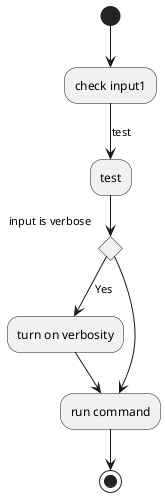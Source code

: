 @startuml
(*)  --> "check input1"
-->[test]test
if "input is verbose" then
--> [Yes] "turn on verbosity"
--> "run command"
else
--> "run command"
Endif
-->(*)
@enduml

@startuml
start
if (condition A) then (yes)
:Text 1;
elseif (condition B) then (yes)
:Text 2;
stop
elseif (condition C) then (yes)
:Text 3;
elseif (condition D) then (yes)
:Text 4;
else (nothing)
:Text else;
endif
stop
@enduml

@startuml
start
while (data available?)
:read data;
:generate diagrams;
endwhile
stop
@enduml

@startuml
while (check filesize ?) is (not empty)
:read file;
endwhile (empty)
:close file;
@enduml


@startuml
start
if (multiprocessor?) then (yes)
fork
:Treatment 1;
fork again
:Treatment 2;
end fork
else (monoproc)
:Treatment 1;
:Treatment 2;
endif
@enduml


@startuml
start
if (Graphviz installed?) then (yes)
:process all\ndiagrams;
else if(no)
:process only
__sequence__ and __activity__ diagrams;
else (maybe)
:fun only
__sequence__ and __activity__ diagrams;
endif
stop
@enduml

@startuml
:Hello world;
:This is on defined on
several **lines**;
@enduml